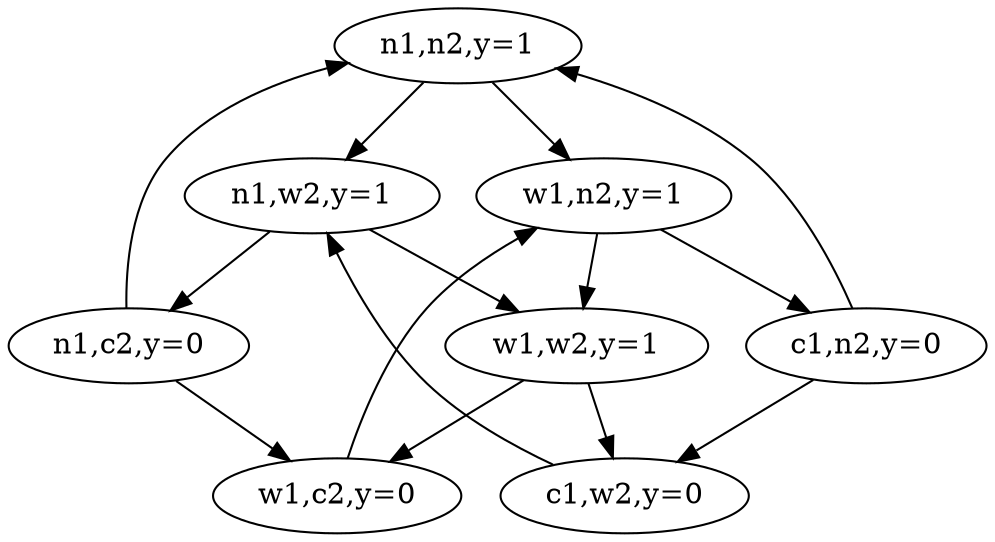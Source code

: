 digraph G { 
{rank=same;"n1,n2,y=1";}
{rank=same;"n1,w2,y=1";"w1,n2,y=1";}
{rank=same;"n1,c2,y=0";"w1,w2,y=1";"c1,n2,y=0";}
{rank=same;"w1,c2,y=0";"c1,w2,y=0";}
{"n1,n2,y=1"}->{"n1,w2,y=1"}
{"n1,n2,y=1"}->{"w1,n2,y=1"}
{"n1,w2,y=1"}->{"n1,c2,y=0"}
{"n1,w2,y=1"}->{"w1,w2,y=1"}
{"w1,n2,y=1"}->{"w1,w2,y=1"}
{"w1,n2,y=1"}->{"c1,n2,y=0"}
{"n1,c2,y=0"}->{"n1,n2,y=1"}
{"n1,c2,y=0"}->{"w1,c2,y=0"}
{"w1,w2,y=1"}->{"w1,c2,y=0"}
{"w1,w2,y=1"}->{"c1,w2,y=0"}
{"c1,n2,y=0"}->{"n1,n2,y=1"}
{"c1,n2,y=0"}->{"c1,w2,y=0"}
{"w1,c2,y=0"}->{"w1,n2,y=1"}
{"c1,w2,y=0"}->{"n1,w2,y=1"}
}